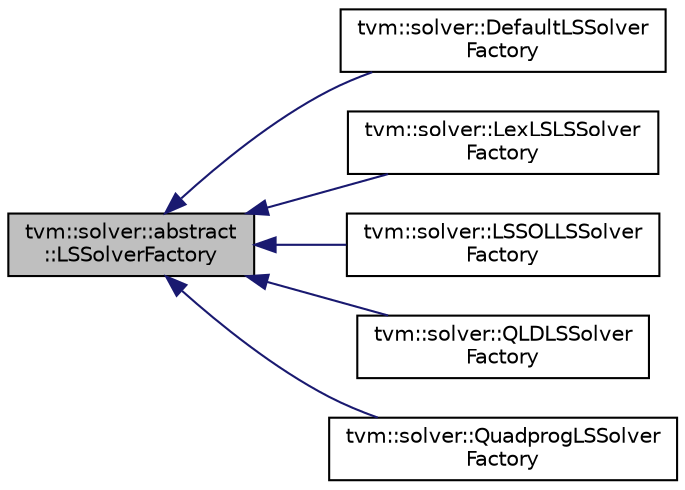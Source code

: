 digraph "tvm::solver::abstract::LSSolverFactory"
{
 // LATEX_PDF_SIZE
  edge [fontname="Helvetica",fontsize="10",labelfontname="Helvetica",labelfontsize="10"];
  node [fontname="Helvetica",fontsize="10",shape=record];
  rankdir="LR";
  Node1 [label="tvm::solver::abstract\l::LSSolverFactory",height=0.2,width=0.4,color="black", fillcolor="grey75", style="filled", fontcolor="black",tooltip=" "];
  Node1 -> Node2 [dir="back",color="midnightblue",fontsize="10",style="solid",fontname="Helvetica"];
  Node2 [label="tvm::solver::DefaultLSSolver\lFactory",height=0.2,width=0.4,color="black", fillcolor="white", style="filled",URL="$classtvm_1_1solver_1_1DefaultLSSolverFactory.html",tooltip=" "];
  Node1 -> Node3 [dir="back",color="midnightblue",fontsize="10",style="solid",fontname="Helvetica"];
  Node3 [label="tvm::solver::LexLSLSSolver\lFactory",height=0.2,width=0.4,color="black", fillcolor="white", style="filled",URL="$classtvm_1_1solver_1_1LexLSLSSolverFactory.html",tooltip=" "];
  Node1 -> Node4 [dir="back",color="midnightblue",fontsize="10",style="solid",fontname="Helvetica"];
  Node4 [label="tvm::solver::LSSOLLSSolver\lFactory",height=0.2,width=0.4,color="black", fillcolor="white", style="filled",URL="$classtvm_1_1solver_1_1LSSOLLSSolverFactory.html",tooltip=" "];
  Node1 -> Node5 [dir="back",color="midnightblue",fontsize="10",style="solid",fontname="Helvetica"];
  Node5 [label="tvm::solver::QLDLSSolver\lFactory",height=0.2,width=0.4,color="black", fillcolor="white", style="filled",URL="$classtvm_1_1solver_1_1QLDLSSolverFactory.html",tooltip=" "];
  Node1 -> Node6 [dir="back",color="midnightblue",fontsize="10",style="solid",fontname="Helvetica"];
  Node6 [label="tvm::solver::QuadprogLSSolver\lFactory",height=0.2,width=0.4,color="black", fillcolor="white", style="filled",URL="$classtvm_1_1solver_1_1QuadprogLSSolverFactory.html",tooltip=" "];
}

